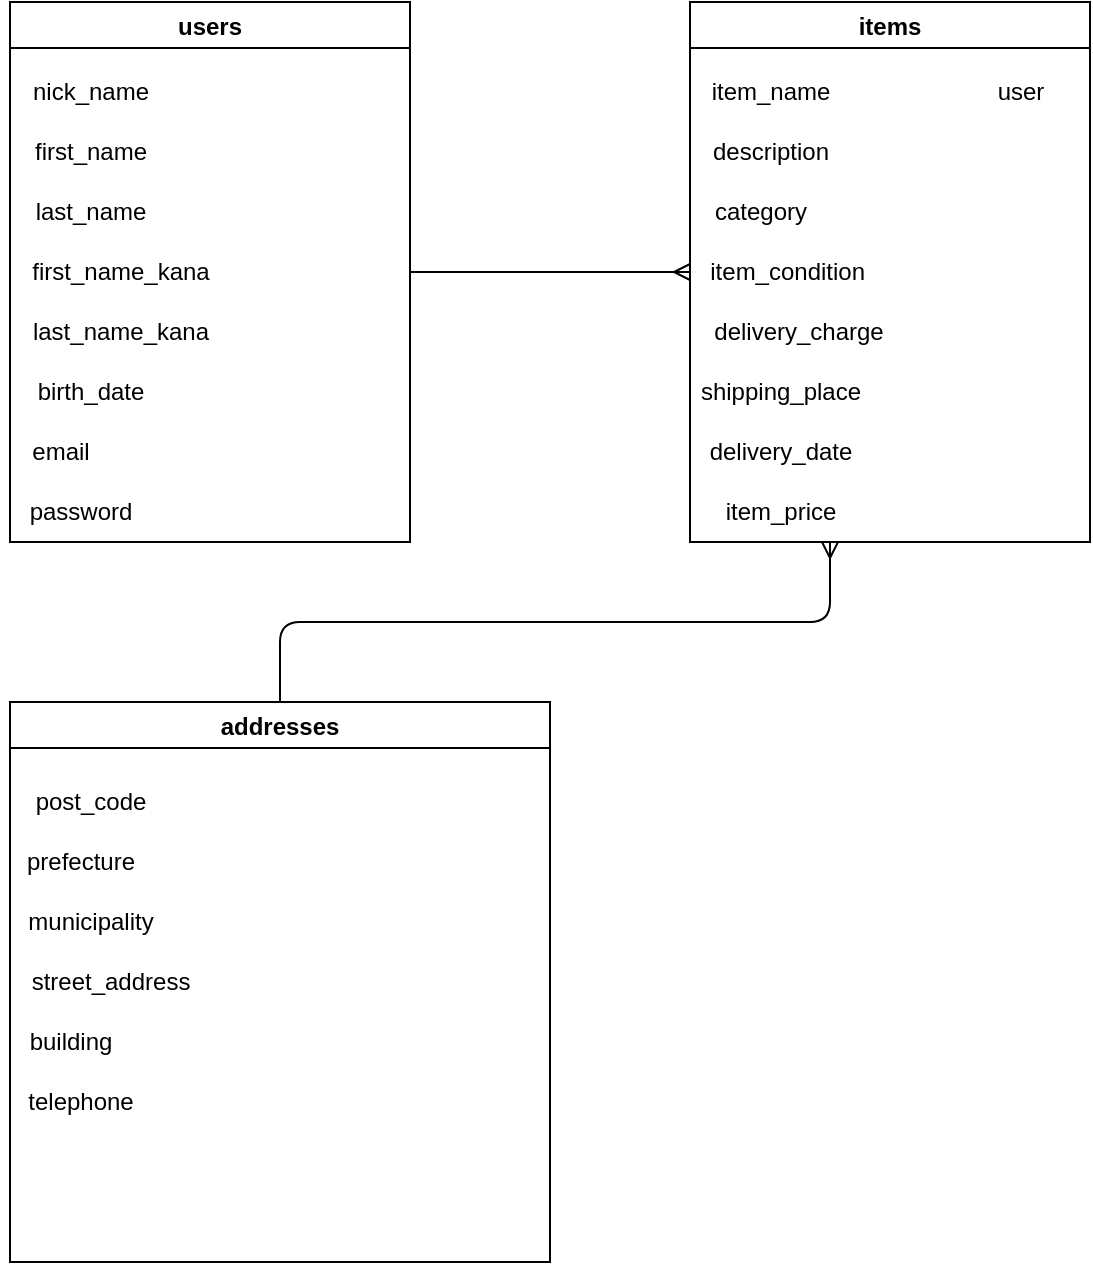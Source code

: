 <mxfile>
    <diagram id="dZ9gxPBAXobXoV-FH45U" name="ページ1">
        <mxGraphModel dx="1344" dy="575" grid="1" gridSize="10" guides="1" tooltips="1" connect="1" arrows="1" fold="1" page="1" pageScale="1" pageWidth="827" pageHeight="1169" math="0" shadow="0">
            <root>
                <mxCell id="0"/>
                <mxCell id="1" parent="0"/>
                <mxCell id="17" value="users" style="swimlane;" parent="1" vertex="1">
                    <mxGeometry x="20" y="50" width="200" height="270" as="geometry">
                        <mxRectangle x="210" y="230" width="100" height="30" as="alternateBounds"/>
                    </mxGeometry>
                </mxCell>
                <mxCell id="21" value="nick_name" style="text;html=1;align=center;verticalAlign=middle;resizable=0;points=[];autosize=1;strokeColor=none;fillColor=none;" parent="17" vertex="1">
                    <mxGeometry y="30" width="80" height="30" as="geometry"/>
                </mxCell>
                <mxCell id="23" value="first_name" style="text;html=1;align=center;verticalAlign=middle;resizable=0;points=[];autosize=1;strokeColor=none;fillColor=none;" parent="17" vertex="1">
                    <mxGeometry y="60" width="80" height="30" as="geometry"/>
                </mxCell>
                <mxCell id="26" value="last_name" style="text;html=1;align=center;verticalAlign=middle;resizable=0;points=[];autosize=1;strokeColor=none;fillColor=none;" parent="17" vertex="1">
                    <mxGeometry y="90" width="80" height="30" as="geometry"/>
                </mxCell>
                <mxCell id="28" value="first_name_kana" style="text;html=1;align=center;verticalAlign=middle;resizable=0;points=[];autosize=1;strokeColor=none;fillColor=none;" parent="17" vertex="1">
                    <mxGeometry y="120" width="110" height="30" as="geometry"/>
                </mxCell>
                <mxCell id="29" value="birth_date" style="text;html=1;align=center;verticalAlign=middle;resizable=0;points=[];autosize=1;strokeColor=none;fillColor=none;" parent="17" vertex="1">
                    <mxGeometry y="180" width="80" height="30" as="geometry"/>
                </mxCell>
                <mxCell id="30" value="last_name_kana" style="text;html=1;align=center;verticalAlign=middle;resizable=0;points=[];autosize=1;strokeColor=none;fillColor=none;" parent="17" vertex="1">
                    <mxGeometry y="150" width="110" height="30" as="geometry"/>
                </mxCell>
                <mxCell id="31" value="email" style="text;html=1;align=center;verticalAlign=middle;resizable=0;points=[];autosize=1;strokeColor=none;fillColor=none;" parent="17" vertex="1">
                    <mxGeometry y="210" width="50" height="30" as="geometry"/>
                </mxCell>
                <mxCell id="32" value="password" style="text;html=1;align=center;verticalAlign=middle;resizable=0;points=[];autosize=1;strokeColor=none;fillColor=none;" parent="17" vertex="1">
                    <mxGeometry y="240" width="70" height="30" as="geometry"/>
                </mxCell>
                <mxCell id="18" value="addresses" style="swimlane;" parent="1" vertex="1">
                    <mxGeometry x="20" y="400" width="270" height="280" as="geometry"/>
                </mxCell>
                <mxCell id="46" value="prefecture" style="text;html=1;align=center;verticalAlign=middle;resizable=0;points=[];autosize=1;strokeColor=none;fillColor=none;" parent="18" vertex="1">
                    <mxGeometry x="-5" y="65" width="80" height="30" as="geometry"/>
                </mxCell>
                <mxCell id="48" value="municipality" style="text;html=1;align=center;verticalAlign=middle;resizable=0;points=[];autosize=1;strokeColor=none;fillColor=none;" parent="18" vertex="1">
                    <mxGeometry x="-5" y="95" width="90" height="30" as="geometry"/>
                </mxCell>
                <mxCell id="49" value="street_address" style="text;html=1;align=center;verticalAlign=middle;resizable=0;points=[];autosize=1;strokeColor=none;fillColor=none;" parent="18" vertex="1">
                    <mxGeometry y="125" width="100" height="30" as="geometry"/>
                </mxCell>
                <mxCell id="51" value="building" style="text;html=1;align=center;verticalAlign=middle;resizable=0;points=[];autosize=1;strokeColor=none;fillColor=none;" parent="18" vertex="1">
                    <mxGeometry y="155" width="60" height="30" as="geometry"/>
                </mxCell>
                <mxCell id="52" value="telephone" style="text;html=1;align=center;verticalAlign=middle;resizable=0;points=[];autosize=1;strokeColor=none;fillColor=none;" parent="18" vertex="1">
                    <mxGeometry x="-5" y="185" width="80" height="30" as="geometry"/>
                </mxCell>
                <mxCell id="57" style="edgeStyle=elbowEdgeStyle;elbow=vertical;html=1;startArrow=ERmany;startFill=0;endArrow=none;endFill=0;entryX=0.5;entryY=0;entryDx=0;entryDy=0;" parent="1" source="19" target="18" edge="1">
                    <mxGeometry relative="1" as="geometry">
                        <mxPoint x="230" y="390" as="targetPoint"/>
                        <Array as="points">
                            <mxPoint x="430" y="360"/>
                        </Array>
                    </mxGeometry>
                </mxCell>
                <mxCell id="19" value="items" style="swimlane;" parent="1" vertex="1">
                    <mxGeometry x="360" y="50" width="200" height="270" as="geometry"/>
                </mxCell>
                <mxCell id="34" value="item_name" style="text;html=1;align=center;verticalAlign=middle;resizable=0;points=[];autosize=1;strokeColor=none;fillColor=none;" parent="19" vertex="1">
                    <mxGeometry y="30" width="80" height="30" as="geometry"/>
                </mxCell>
                <mxCell id="35" value="user" style="text;html=1;align=center;verticalAlign=middle;resizable=0;points=[];autosize=1;strokeColor=none;fillColor=none;" parent="19" vertex="1">
                    <mxGeometry x="140" y="30" width="50" height="30" as="geometry"/>
                </mxCell>
                <mxCell id="36" value="category" style="text;html=1;align=center;verticalAlign=middle;resizable=0;points=[];autosize=1;strokeColor=none;fillColor=none;" parent="19" vertex="1">
                    <mxGeometry y="90" width="70" height="30" as="geometry"/>
                </mxCell>
                <mxCell id="38" value="item_condition&amp;nbsp;" style="text;html=1;align=center;verticalAlign=middle;resizable=0;points=[];autosize=1;strokeColor=none;fillColor=none;" parent="19" vertex="1">
                    <mxGeometry y="120" width="100" height="30" as="geometry"/>
                </mxCell>
                <mxCell id="39" value="delivery_charge" style="text;html=1;align=center;verticalAlign=middle;resizable=0;points=[];autosize=1;strokeColor=none;fillColor=none;" parent="19" vertex="1">
                    <mxGeometry x="-1" y="150" width="110" height="30" as="geometry"/>
                </mxCell>
                <mxCell id="41" value="shipping_place" style="text;html=1;align=center;verticalAlign=middle;resizable=0;points=[];autosize=1;strokeColor=none;fillColor=none;" parent="19" vertex="1">
                    <mxGeometry x="-5" y="180" width="100" height="30" as="geometry"/>
                </mxCell>
                <mxCell id="42" value="delivery_date" style="text;html=1;align=center;verticalAlign=middle;resizable=0;points=[];autosize=1;strokeColor=none;fillColor=none;" parent="19" vertex="1">
                    <mxGeometry y="210" width="90" height="30" as="geometry"/>
                </mxCell>
                <mxCell id="43" value="item_price" style="text;html=1;align=center;verticalAlign=middle;resizable=0;points=[];autosize=1;strokeColor=none;fillColor=none;" parent="19" vertex="1">
                    <mxGeometry x="5" y="240" width="80" height="30" as="geometry"/>
                </mxCell>
                <mxCell id="44" value="description" style="text;html=1;align=center;verticalAlign=middle;resizable=0;points=[];autosize=1;strokeColor=none;fillColor=none;" parent="19" vertex="1">
                    <mxGeometry y="60" width="80" height="30" as="geometry"/>
                </mxCell>
                <mxCell id="45" value="post_code" style="text;html=1;align=center;verticalAlign=middle;resizable=0;points=[];autosize=1;strokeColor=none;fillColor=none;" parent="1" vertex="1">
                    <mxGeometry x="20" y="435" width="80" height="30" as="geometry"/>
                </mxCell>
                <mxCell id="56" style="edgeStyle=elbowEdgeStyle;elbow=vertical;html=1;entryX=1;entryY=0.5;entryDx=0;entryDy=0;startArrow=ERmany;startFill=0;endArrow=none;endFill=0;" parent="1" source="38" target="17" edge="1">
                    <mxGeometry relative="1" as="geometry"/>
                </mxCell>
            </root>
        </mxGraphModel>
    </diagram>
</mxfile>